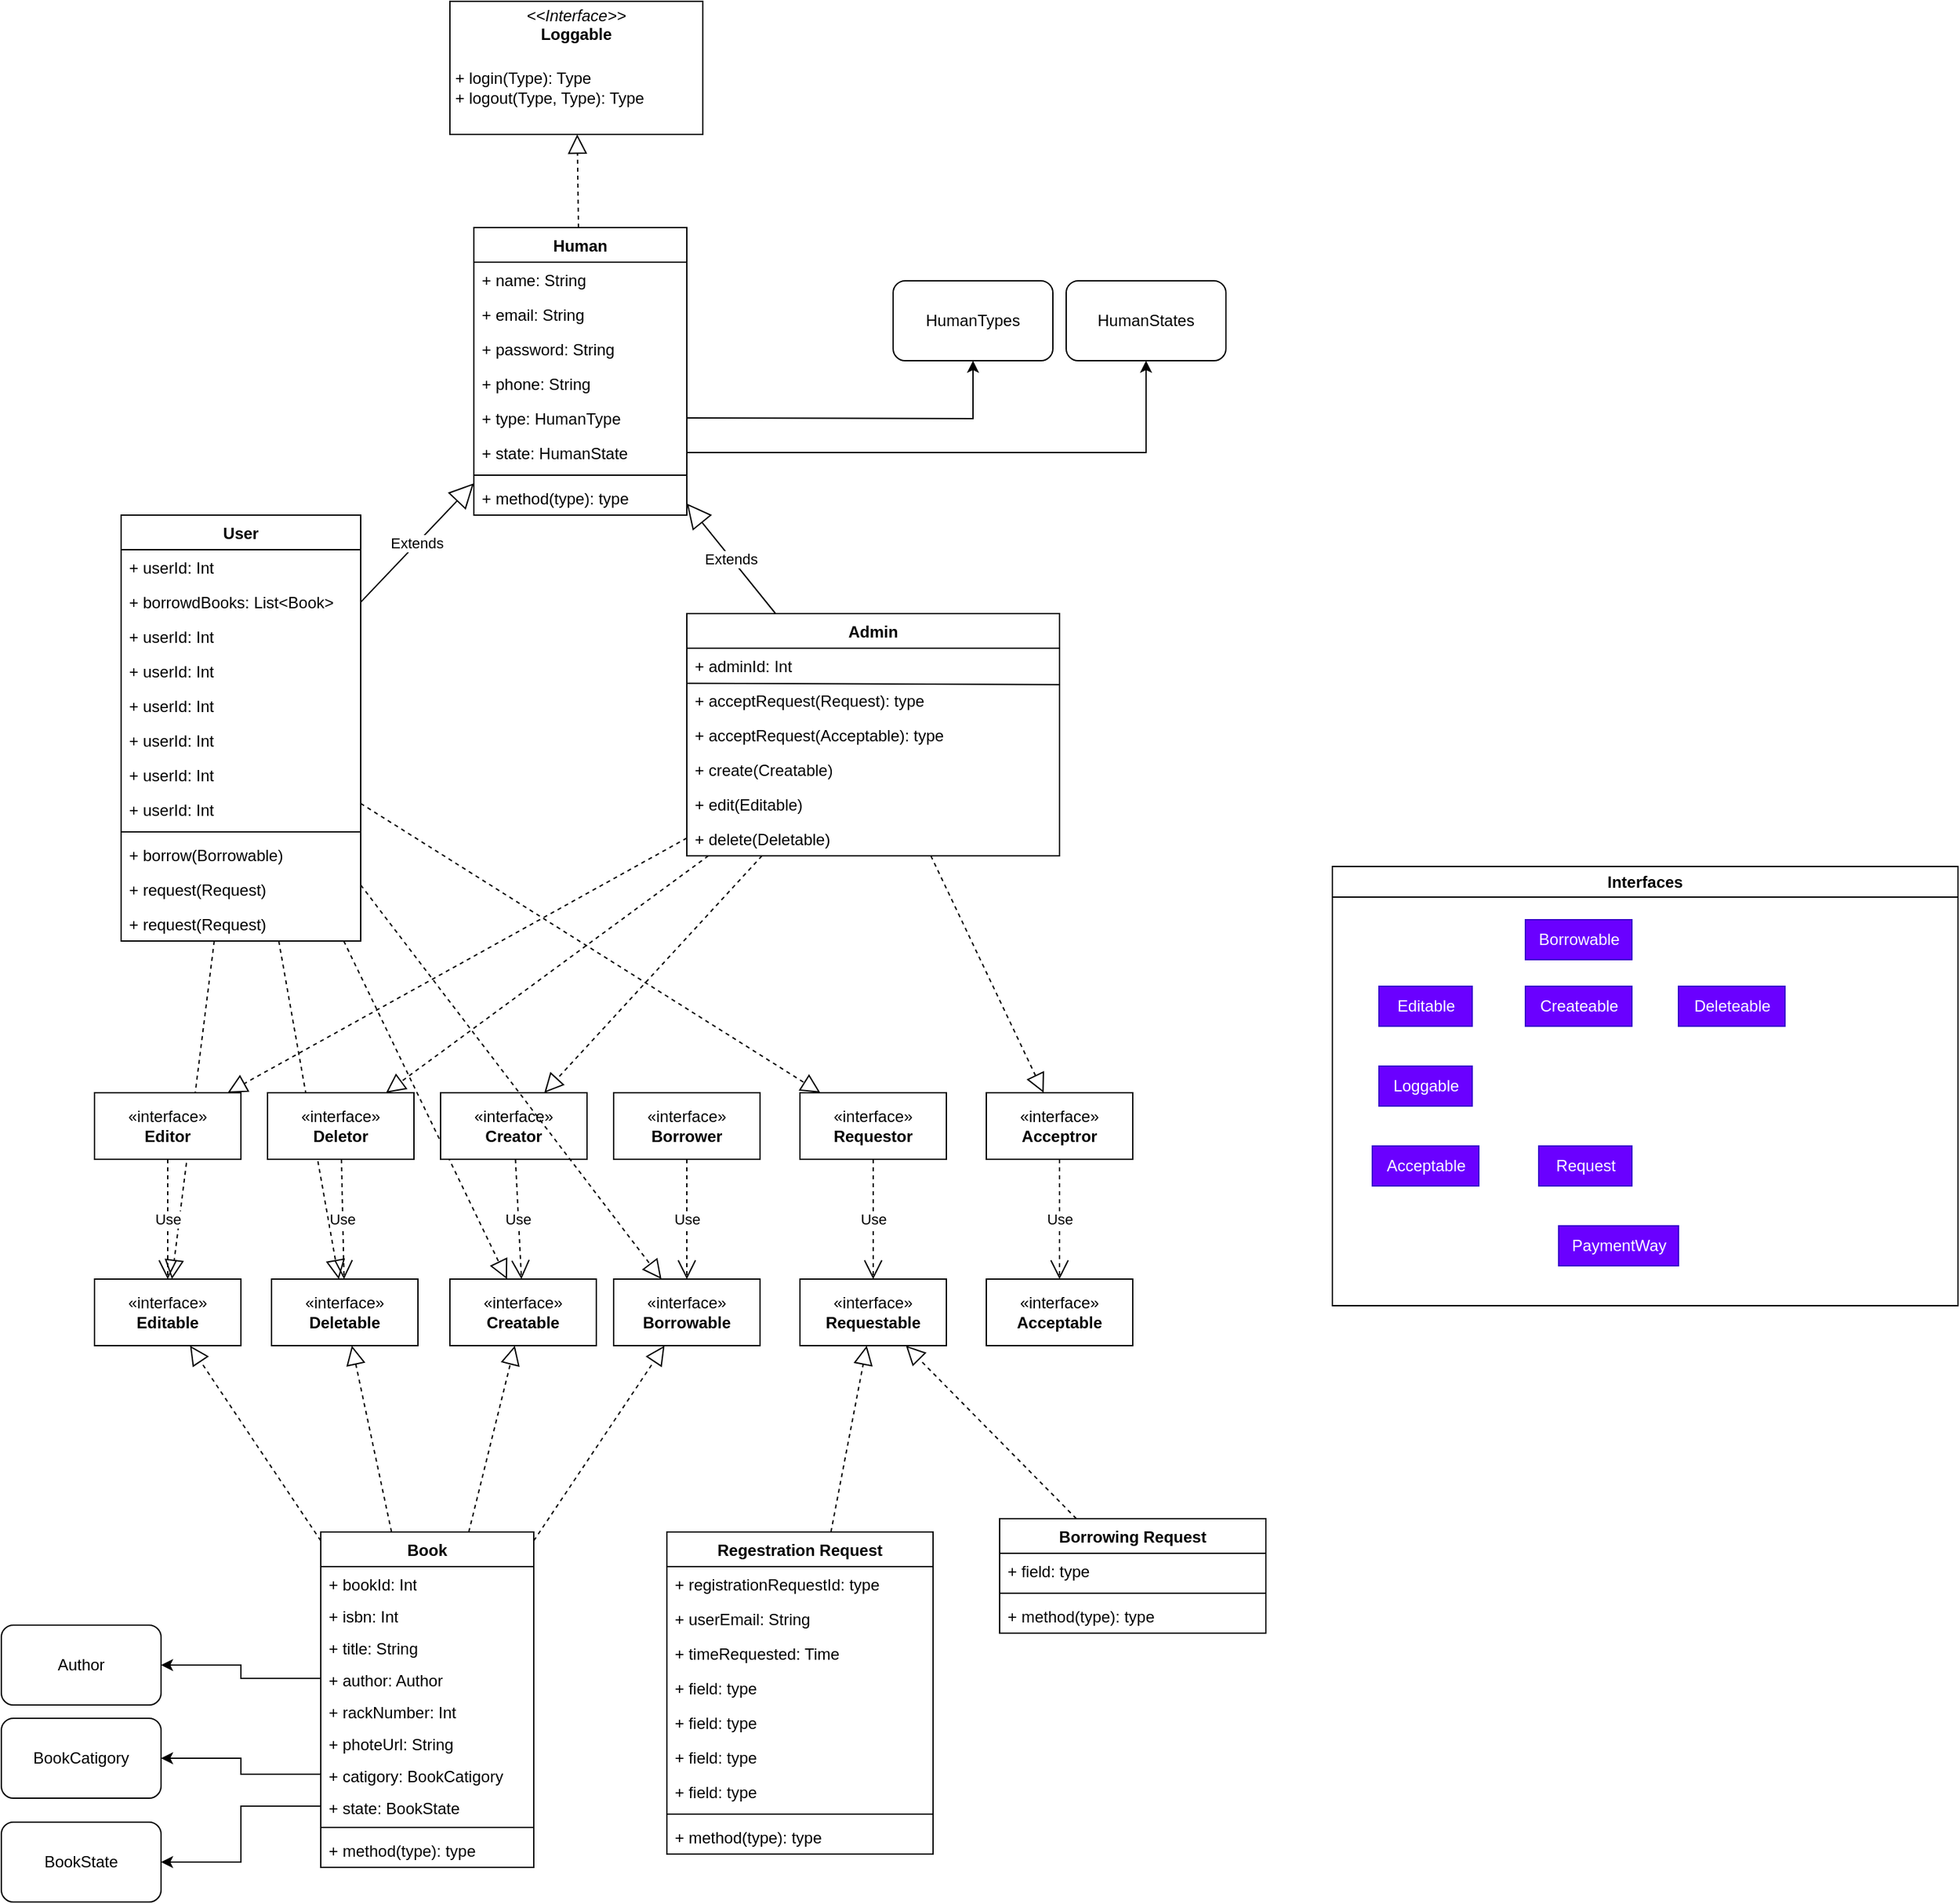 <mxfile version="21.1.2" type="device">
  <diagram name="Page-1" id="-BICjRlj_CF2rf6ecwjt">
    <mxGraphModel dx="2734" dy="1116" grid="1" gridSize="10" guides="1" tooltips="1" connect="1" arrows="1" fold="1" page="1" pageScale="1" pageWidth="850" pageHeight="1100" math="0" shadow="0">
      <root>
        <mxCell id="0" />
        <mxCell id="1" parent="0" />
        <mxCell id="bsRdrqoQIyki98Pr8Une-4" value="User" style="swimlane;fontStyle=1;align=center;verticalAlign=top;childLayout=stackLayout;horizontal=1;startSize=26;horizontalStack=0;resizeParent=1;resizeParentMax=0;resizeLast=0;collapsible=1;marginBottom=0;whiteSpace=wrap;html=1;" parent="1" vertex="1">
          <mxGeometry x="-370" y="956" width="180" height="320" as="geometry" />
        </mxCell>
        <mxCell id="bsRdrqoQIyki98Pr8Une-5" value="+ userId: Int" style="text;strokeColor=none;fillColor=none;align=left;verticalAlign=top;spacingLeft=4;spacingRight=4;overflow=hidden;rotatable=0;points=[[0,0.5],[1,0.5]];portConstraint=eastwest;whiteSpace=wrap;html=1;" parent="bsRdrqoQIyki98Pr8Une-4" vertex="1">
          <mxGeometry y="26" width="180" height="26" as="geometry" />
        </mxCell>
        <mxCell id="huLvErs1DPyE6HO1u9oY-28" value="+ borrowdBooks: List&amp;lt;Book&amp;gt;" style="text;strokeColor=none;fillColor=none;align=left;verticalAlign=top;spacingLeft=4;spacingRight=4;overflow=hidden;rotatable=0;points=[[0,0.5],[1,0.5]];portConstraint=eastwest;whiteSpace=wrap;html=1;" vertex="1" parent="bsRdrqoQIyki98Pr8Une-4">
          <mxGeometry y="52" width="180" height="26" as="geometry" />
        </mxCell>
        <mxCell id="huLvErs1DPyE6HO1u9oY-34" value="+ userId: Int" style="text;strokeColor=none;fillColor=none;align=left;verticalAlign=top;spacingLeft=4;spacingRight=4;overflow=hidden;rotatable=0;points=[[0,0.5],[1,0.5]];portConstraint=eastwest;whiteSpace=wrap;html=1;" vertex="1" parent="bsRdrqoQIyki98Pr8Une-4">
          <mxGeometry y="78" width="180" height="26" as="geometry" />
        </mxCell>
        <mxCell id="huLvErs1DPyE6HO1u9oY-29" value="+ userId: Int" style="text;strokeColor=none;fillColor=none;align=left;verticalAlign=top;spacingLeft=4;spacingRight=4;overflow=hidden;rotatable=0;points=[[0,0.5],[1,0.5]];portConstraint=eastwest;whiteSpace=wrap;html=1;" vertex="1" parent="bsRdrqoQIyki98Pr8Une-4">
          <mxGeometry y="104" width="180" height="26" as="geometry" />
        </mxCell>
        <mxCell id="huLvErs1DPyE6HO1u9oY-31" value="+ userId: Int" style="text;strokeColor=none;fillColor=none;align=left;verticalAlign=top;spacingLeft=4;spacingRight=4;overflow=hidden;rotatable=0;points=[[0,0.5],[1,0.5]];portConstraint=eastwest;whiteSpace=wrap;html=1;" vertex="1" parent="bsRdrqoQIyki98Pr8Une-4">
          <mxGeometry y="130" width="180" height="26" as="geometry" />
        </mxCell>
        <mxCell id="huLvErs1DPyE6HO1u9oY-30" value="+ userId: Int" style="text;strokeColor=none;fillColor=none;align=left;verticalAlign=top;spacingLeft=4;spacingRight=4;overflow=hidden;rotatable=0;points=[[0,0.5],[1,0.5]];portConstraint=eastwest;whiteSpace=wrap;html=1;" vertex="1" parent="bsRdrqoQIyki98Pr8Une-4">
          <mxGeometry y="156" width="180" height="26" as="geometry" />
        </mxCell>
        <mxCell id="huLvErs1DPyE6HO1u9oY-35" value="+ userId: Int" style="text;strokeColor=none;fillColor=none;align=left;verticalAlign=top;spacingLeft=4;spacingRight=4;overflow=hidden;rotatable=0;points=[[0,0.5],[1,0.5]];portConstraint=eastwest;whiteSpace=wrap;html=1;" vertex="1" parent="bsRdrqoQIyki98Pr8Une-4">
          <mxGeometry y="182" width="180" height="26" as="geometry" />
        </mxCell>
        <mxCell id="huLvErs1DPyE6HO1u9oY-36" value="+ userId: Int" style="text;strokeColor=none;fillColor=none;align=left;verticalAlign=top;spacingLeft=4;spacingRight=4;overflow=hidden;rotatable=0;points=[[0,0.5],[1,0.5]];portConstraint=eastwest;whiteSpace=wrap;html=1;" vertex="1" parent="bsRdrqoQIyki98Pr8Une-4">
          <mxGeometry y="208" width="180" height="26" as="geometry" />
        </mxCell>
        <mxCell id="bsRdrqoQIyki98Pr8Une-6" value="" style="line;strokeWidth=1;fillColor=none;align=left;verticalAlign=middle;spacingTop=-1;spacingLeft=3;spacingRight=3;rotatable=0;labelPosition=right;points=[];portConstraint=eastwest;strokeColor=inherit;" parent="bsRdrqoQIyki98Pr8Une-4" vertex="1">
          <mxGeometry y="234" width="180" height="8" as="geometry" />
        </mxCell>
        <mxCell id="bsRdrqoQIyki98Pr8Une-7" value="+ borrow(Borrowable)" style="text;strokeColor=none;fillColor=none;align=left;verticalAlign=top;spacingLeft=4;spacingRight=4;overflow=hidden;rotatable=0;points=[[0,0.5],[1,0.5]];portConstraint=eastwest;whiteSpace=wrap;html=1;" parent="bsRdrqoQIyki98Pr8Une-4" vertex="1">
          <mxGeometry y="242" width="180" height="26" as="geometry" />
        </mxCell>
        <mxCell id="bsRdrqoQIyki98Pr8Une-46" value="+ request(Request)" style="text;strokeColor=none;fillColor=none;align=left;verticalAlign=top;spacingLeft=4;spacingRight=4;overflow=hidden;rotatable=0;points=[[0,0.5],[1,0.5]];portConstraint=eastwest;whiteSpace=wrap;html=1;" parent="bsRdrqoQIyki98Pr8Une-4" vertex="1">
          <mxGeometry y="268" width="180" height="26" as="geometry" />
        </mxCell>
        <mxCell id="G7ZctmOGvD5jez6X7ehJ-20" value="+ request(Request)" style="text;strokeColor=none;fillColor=none;align=left;verticalAlign=top;spacingLeft=4;spacingRight=4;overflow=hidden;rotatable=0;points=[[0,0.5],[1,0.5]];portConstraint=eastwest;whiteSpace=wrap;html=1;" parent="bsRdrqoQIyki98Pr8Une-4" vertex="1">
          <mxGeometry y="294" width="180" height="26" as="geometry" />
        </mxCell>
        <mxCell id="bsRdrqoQIyki98Pr8Une-8" value="Admin" style="swimlane;fontStyle=1;align=center;verticalAlign=top;childLayout=stackLayout;horizontal=1;startSize=26;horizontalStack=0;resizeParent=1;resizeParentMax=0;resizeLast=0;collapsible=1;marginBottom=0;whiteSpace=wrap;html=1;" parent="1" vertex="1">
          <mxGeometry x="55" y="1030" width="280" height="182" as="geometry" />
        </mxCell>
        <mxCell id="bsRdrqoQIyki98Pr8Une-9" value="+ adminId: Int" style="text;strokeColor=none;fillColor=none;align=left;verticalAlign=top;spacingLeft=4;spacingRight=4;overflow=hidden;rotatable=0;points=[[0,0.5],[1,0.5]];portConstraint=eastwest;whiteSpace=wrap;html=1;" parent="bsRdrqoQIyki98Pr8Une-8" vertex="1">
          <mxGeometry y="26" width="280" height="26" as="geometry" />
        </mxCell>
        <mxCell id="bsRdrqoQIyki98Pr8Une-11" value="+ acceptRequest(Request): type" style="text;strokeColor=none;fillColor=none;align=left;verticalAlign=top;spacingLeft=4;spacingRight=4;overflow=hidden;rotatable=0;points=[[0,0.5],[1,0.5]];portConstraint=eastwest;whiteSpace=wrap;html=1;" parent="bsRdrqoQIyki98Pr8Une-8" vertex="1">
          <mxGeometry y="52" width="280" height="26" as="geometry" />
        </mxCell>
        <mxCell id="G7ZctmOGvD5jez6X7ehJ-37" value="+ acceptRequest(Acceptable): type" style="text;strokeColor=none;fillColor=none;align=left;verticalAlign=top;spacingLeft=4;spacingRight=4;overflow=hidden;rotatable=0;points=[[0,0.5],[1,0.5]];portConstraint=eastwest;whiteSpace=wrap;html=1;" parent="bsRdrqoQIyki98Pr8Une-8" vertex="1">
          <mxGeometry y="78" width="280" height="26" as="geometry" />
        </mxCell>
        <mxCell id="G7ZctmOGvD5jez6X7ehJ-1" value="+ create(Creatable)" style="text;strokeColor=none;fillColor=none;align=left;verticalAlign=top;spacingLeft=4;spacingRight=4;overflow=hidden;rotatable=0;points=[[0,0.5],[1,0.5]];portConstraint=eastwest;whiteSpace=wrap;html=1;" parent="bsRdrqoQIyki98Pr8Une-8" vertex="1">
          <mxGeometry y="104" width="280" height="26" as="geometry" />
        </mxCell>
        <mxCell id="G7ZctmOGvD5jez6X7ehJ-2" value="+ edit(Editable)" style="text;strokeColor=none;fillColor=none;align=left;verticalAlign=top;spacingLeft=4;spacingRight=4;overflow=hidden;rotatable=0;points=[[0,0.5],[1,0.5]];portConstraint=eastwest;whiteSpace=wrap;html=1;" parent="bsRdrqoQIyki98Pr8Une-8" vertex="1">
          <mxGeometry y="130" width="280" height="26" as="geometry" />
        </mxCell>
        <mxCell id="G7ZctmOGvD5jez6X7ehJ-3" value="+ delete(Deletable)" style="text;strokeColor=none;fillColor=none;align=left;verticalAlign=top;spacingLeft=4;spacingRight=4;overflow=hidden;rotatable=0;points=[[0,0.5],[1,0.5]];portConstraint=eastwest;whiteSpace=wrap;html=1;" parent="bsRdrqoQIyki98Pr8Une-8" vertex="1">
          <mxGeometry y="156" width="280" height="26" as="geometry" />
        </mxCell>
        <mxCell id="huLvErs1DPyE6HO1u9oY-8" value="" style="endArrow=none;html=1;rounded=0;exitX=0.002;exitY=1.015;exitDx=0;exitDy=0;exitPerimeter=0;entryX=0.999;entryY=1.052;entryDx=0;entryDy=0;entryPerimeter=0;" edge="1" parent="bsRdrqoQIyki98Pr8Une-8" source="bsRdrqoQIyki98Pr8Une-9" target="bsRdrqoQIyki98Pr8Une-9">
          <mxGeometry width="50" height="50" relative="1" as="geometry">
            <mxPoint x="175" y="170" as="sourcePoint" />
            <mxPoint x="225" y="120" as="targetPoint" />
          </mxGeometry>
        </mxCell>
        <mxCell id="bsRdrqoQIyki98Pr8Une-12" value="Human" style="swimlane;fontStyle=1;align=center;verticalAlign=top;childLayout=stackLayout;horizontal=1;startSize=26;horizontalStack=0;resizeParent=1;resizeParentMax=0;resizeLast=0;collapsible=1;marginBottom=0;whiteSpace=wrap;html=1;" parent="1" vertex="1">
          <mxGeometry x="-105" y="740" width="160" height="216" as="geometry" />
        </mxCell>
        <mxCell id="bsRdrqoQIyki98Pr8Une-13" value="+ name: String" style="text;strokeColor=none;fillColor=none;align=left;verticalAlign=top;spacingLeft=4;spacingRight=4;overflow=hidden;rotatable=0;points=[[0,0.5],[1,0.5]];portConstraint=eastwest;whiteSpace=wrap;html=1;" parent="bsRdrqoQIyki98Pr8Une-12" vertex="1">
          <mxGeometry y="26" width="160" height="26" as="geometry" />
        </mxCell>
        <mxCell id="huLvErs1DPyE6HO1u9oY-1" value="+ email: String" style="text;strokeColor=none;fillColor=none;align=left;verticalAlign=top;spacingLeft=4;spacingRight=4;overflow=hidden;rotatable=0;points=[[0,0.5],[1,0.5]];portConstraint=eastwest;whiteSpace=wrap;html=1;" vertex="1" parent="bsRdrqoQIyki98Pr8Une-12">
          <mxGeometry y="52" width="160" height="26" as="geometry" />
        </mxCell>
        <mxCell id="huLvErs1DPyE6HO1u9oY-4" value="+ password: String" style="text;strokeColor=none;fillColor=none;align=left;verticalAlign=top;spacingLeft=4;spacingRight=4;overflow=hidden;rotatable=0;points=[[0,0.5],[1,0.5]];portConstraint=eastwest;whiteSpace=wrap;html=1;" vertex="1" parent="bsRdrqoQIyki98Pr8Une-12">
          <mxGeometry y="78" width="160" height="26" as="geometry" />
        </mxCell>
        <mxCell id="huLvErs1DPyE6HO1u9oY-2" value="+ phone: String" style="text;strokeColor=none;fillColor=none;align=left;verticalAlign=top;spacingLeft=4;spacingRight=4;overflow=hidden;rotatable=0;points=[[0,0.5],[1,0.5]];portConstraint=eastwest;whiteSpace=wrap;html=1;" vertex="1" parent="bsRdrqoQIyki98Pr8Une-12">
          <mxGeometry y="104" width="160" height="26" as="geometry" />
        </mxCell>
        <mxCell id="huLvErs1DPyE6HO1u9oY-3" value="+ type: HumanType" style="text;strokeColor=none;fillColor=none;align=left;verticalAlign=top;spacingLeft=4;spacingRight=4;overflow=hidden;rotatable=0;points=[[0,0.5],[1,0.5]];portConstraint=eastwest;whiteSpace=wrap;html=1;" vertex="1" parent="bsRdrqoQIyki98Pr8Une-12">
          <mxGeometry y="130" width="160" height="26" as="geometry" />
        </mxCell>
        <mxCell id="huLvErs1DPyE6HO1u9oY-5" value="+ state: HumanState" style="text;strokeColor=none;fillColor=none;align=left;verticalAlign=top;spacingLeft=4;spacingRight=4;overflow=hidden;rotatable=0;points=[[0,0.5],[1,0.5]];portConstraint=eastwest;whiteSpace=wrap;html=1;" vertex="1" parent="bsRdrqoQIyki98Pr8Une-12">
          <mxGeometry y="156" width="160" height="26" as="geometry" />
        </mxCell>
        <mxCell id="bsRdrqoQIyki98Pr8Une-14" value="" style="line;strokeWidth=1;fillColor=none;align=left;verticalAlign=middle;spacingTop=-1;spacingLeft=3;spacingRight=3;rotatable=0;labelPosition=right;points=[];portConstraint=eastwest;strokeColor=inherit;" parent="bsRdrqoQIyki98Pr8Une-12" vertex="1">
          <mxGeometry y="182" width="160" height="8" as="geometry" />
        </mxCell>
        <mxCell id="bsRdrqoQIyki98Pr8Une-15" value="+ method(type): type" style="text;strokeColor=none;fillColor=none;align=left;verticalAlign=top;spacingLeft=4;spacingRight=4;overflow=hidden;rotatable=0;points=[[0,0.5],[1,0.5]];portConstraint=eastwest;whiteSpace=wrap;html=1;" parent="bsRdrqoQIyki98Pr8Une-12" vertex="1">
          <mxGeometry y="190" width="160" height="26" as="geometry" />
        </mxCell>
        <mxCell id="bsRdrqoQIyki98Pr8Une-18" value="Book" style="swimlane;fontStyle=1;align=center;verticalAlign=top;childLayout=stackLayout;horizontal=1;startSize=26;horizontalStack=0;resizeParent=1;resizeParentMax=0;resizeLast=0;collapsible=1;marginBottom=0;whiteSpace=wrap;html=1;" parent="1" vertex="1">
          <mxGeometry x="-220" y="1720" width="160" height="252" as="geometry" />
        </mxCell>
        <mxCell id="bsRdrqoQIyki98Pr8Une-19" value="+ bookId: Int" style="text;strokeColor=none;fillColor=none;align=left;verticalAlign=top;spacingLeft=4;spacingRight=4;overflow=hidden;rotatable=0;points=[[0,0.5],[1,0.5]];portConstraint=eastwest;whiteSpace=wrap;html=1;" parent="bsRdrqoQIyki98Pr8Une-18" vertex="1">
          <mxGeometry y="26" width="160" height="24" as="geometry" />
        </mxCell>
        <mxCell id="huLvErs1DPyE6HO1u9oY-12" value="+ isbn: Int" style="text;strokeColor=none;fillColor=none;align=left;verticalAlign=top;spacingLeft=4;spacingRight=4;overflow=hidden;rotatable=0;points=[[0,0.5],[1,0.5]];portConstraint=eastwest;whiteSpace=wrap;html=1;" vertex="1" parent="bsRdrqoQIyki98Pr8Une-18">
          <mxGeometry y="50" width="160" height="24" as="geometry" />
        </mxCell>
        <mxCell id="huLvErs1DPyE6HO1u9oY-11" value="+ title: String" style="text;strokeColor=none;fillColor=none;align=left;verticalAlign=top;spacingLeft=4;spacingRight=4;overflow=hidden;rotatable=0;points=[[0,0.5],[1,0.5]];portConstraint=eastwest;whiteSpace=wrap;html=1;" vertex="1" parent="bsRdrqoQIyki98Pr8Une-18">
          <mxGeometry y="74" width="160" height="24" as="geometry" />
        </mxCell>
        <mxCell id="huLvErs1DPyE6HO1u9oY-13" value="+ author: Author" style="text;strokeColor=none;fillColor=none;align=left;verticalAlign=top;spacingLeft=4;spacingRight=4;overflow=hidden;rotatable=0;points=[[0,0.5],[1,0.5]];portConstraint=eastwest;whiteSpace=wrap;html=1;" vertex="1" parent="bsRdrqoQIyki98Pr8Une-18">
          <mxGeometry y="98" width="160" height="24" as="geometry" />
        </mxCell>
        <mxCell id="huLvErs1DPyE6HO1u9oY-14" value="+ rackNumber: Int" style="text;strokeColor=none;fillColor=none;align=left;verticalAlign=top;spacingLeft=4;spacingRight=4;overflow=hidden;rotatable=0;points=[[0,0.5],[1,0.5]];portConstraint=eastwest;whiteSpace=wrap;html=1;" vertex="1" parent="bsRdrqoQIyki98Pr8Une-18">
          <mxGeometry y="122" width="160" height="24" as="geometry" />
        </mxCell>
        <mxCell id="huLvErs1DPyE6HO1u9oY-15" value="+ photeUrl: String" style="text;strokeColor=none;fillColor=none;align=left;verticalAlign=top;spacingLeft=4;spacingRight=4;overflow=hidden;rotatable=0;points=[[0,0.5],[1,0.5]];portConstraint=eastwest;whiteSpace=wrap;html=1;" vertex="1" parent="bsRdrqoQIyki98Pr8Une-18">
          <mxGeometry y="146" width="160" height="24" as="geometry" />
        </mxCell>
        <mxCell id="huLvErs1DPyE6HO1u9oY-16" value="+ catigory: BookCatigory" style="text;strokeColor=none;fillColor=none;align=left;verticalAlign=top;spacingLeft=4;spacingRight=4;overflow=hidden;rotatable=0;points=[[0,0.5],[1,0.5]];portConstraint=eastwest;whiteSpace=wrap;html=1;" vertex="1" parent="bsRdrqoQIyki98Pr8Une-18">
          <mxGeometry y="170" width="160" height="24" as="geometry" />
        </mxCell>
        <mxCell id="huLvErs1DPyE6HO1u9oY-21" value="+ state: BookState" style="text;strokeColor=none;fillColor=none;align=left;verticalAlign=top;spacingLeft=4;spacingRight=4;overflow=hidden;rotatable=0;points=[[0,0.5],[1,0.5]];portConstraint=eastwest;whiteSpace=wrap;html=1;" vertex="1" parent="bsRdrqoQIyki98Pr8Une-18">
          <mxGeometry y="194" width="160" height="24" as="geometry" />
        </mxCell>
        <mxCell id="bsRdrqoQIyki98Pr8Une-20" value="" style="line;strokeWidth=1;fillColor=none;align=left;verticalAlign=middle;spacingTop=-1;spacingLeft=3;spacingRight=3;rotatable=0;labelPosition=right;points=[];portConstraint=eastwest;strokeColor=inherit;" parent="bsRdrqoQIyki98Pr8Une-18" vertex="1">
          <mxGeometry y="218" width="160" height="8" as="geometry" />
        </mxCell>
        <mxCell id="bsRdrqoQIyki98Pr8Une-21" value="+ method(type): type" style="text;strokeColor=none;fillColor=none;align=left;verticalAlign=top;spacingLeft=4;spacingRight=4;overflow=hidden;rotatable=0;points=[[0,0.5],[1,0.5]];portConstraint=eastwest;whiteSpace=wrap;html=1;" parent="bsRdrqoQIyki98Pr8Une-18" vertex="1">
          <mxGeometry y="226" width="160" height="26" as="geometry" />
        </mxCell>
        <mxCell id="bsRdrqoQIyki98Pr8Une-25" value="«interface»&lt;br&gt;&lt;b&gt;Borrowable&lt;/b&gt;" style="html=1;whiteSpace=wrap;" parent="1" vertex="1">
          <mxGeometry y="1530" width="110" height="50" as="geometry" />
        </mxCell>
        <mxCell id="bsRdrqoQIyki98Pr8Une-39" value="&lt;p style=&quot;margin:0px;margin-top:4px;text-align:center;&quot;&gt;&lt;i&gt;&amp;lt;&amp;lt;Interface&amp;gt;&amp;gt;&lt;/i&gt;&lt;br&gt;&lt;b&gt;Loggable&lt;/b&gt;&lt;/p&gt;&lt;p style=&quot;margin:0px;margin-top:4px;text-align:center;&quot;&gt;&lt;b&gt;&lt;br&gt;&lt;/b&gt;&lt;/p&gt;&lt;p style=&quot;margin:0px;margin-left:4px;&quot;&gt;&lt;span style=&quot;background-color: initial;&quot;&gt;+ login(Type): Type&lt;/span&gt;&lt;br&gt;&lt;/p&gt;&lt;p style=&quot;margin:0px;margin-left:4px;&quot;&gt;+ logout(Type, Type): Type&lt;/p&gt;" style="verticalAlign=top;align=left;overflow=fill;fontSize=12;fontFamily=Helvetica;html=1;whiteSpace=wrap;" parent="1" vertex="1">
          <mxGeometry x="-123" y="570" width="190" height="100" as="geometry" />
        </mxCell>
        <mxCell id="bsRdrqoQIyki98Pr8Une-49" value="Regestration Request" style="swimlane;fontStyle=1;align=center;verticalAlign=top;childLayout=stackLayout;horizontal=1;startSize=26;horizontalStack=0;resizeParent=1;resizeParentMax=0;resizeLast=0;collapsible=1;marginBottom=0;whiteSpace=wrap;html=1;" parent="1" vertex="1">
          <mxGeometry x="40" y="1720" width="200" height="242" as="geometry" />
        </mxCell>
        <mxCell id="bsRdrqoQIyki98Pr8Une-50" value="+ registrationRequestId: type" style="text;strokeColor=none;fillColor=none;align=left;verticalAlign=top;spacingLeft=4;spacingRight=4;overflow=hidden;rotatable=0;points=[[0,0.5],[1,0.5]];portConstraint=eastwest;whiteSpace=wrap;html=1;" parent="bsRdrqoQIyki98Pr8Une-49" vertex="1">
          <mxGeometry y="26" width="200" height="26" as="geometry" />
        </mxCell>
        <mxCell id="huLvErs1DPyE6HO1u9oY-37" value="+ userEmail: String" style="text;strokeColor=none;fillColor=none;align=left;verticalAlign=top;spacingLeft=4;spacingRight=4;overflow=hidden;rotatable=0;points=[[0,0.5],[1,0.5]];portConstraint=eastwest;whiteSpace=wrap;html=1;" vertex="1" parent="bsRdrqoQIyki98Pr8Une-49">
          <mxGeometry y="52" width="200" height="26" as="geometry" />
        </mxCell>
        <mxCell id="huLvErs1DPyE6HO1u9oY-38" value="+ timeRequested: Time" style="text;strokeColor=none;fillColor=none;align=left;verticalAlign=top;spacingLeft=4;spacingRight=4;overflow=hidden;rotatable=0;points=[[0,0.5],[1,0.5]];portConstraint=eastwest;whiteSpace=wrap;html=1;" vertex="1" parent="bsRdrqoQIyki98Pr8Une-49">
          <mxGeometry y="78" width="200" height="26" as="geometry" />
        </mxCell>
        <mxCell id="huLvErs1DPyE6HO1u9oY-39" value="+ field: type" style="text;strokeColor=none;fillColor=none;align=left;verticalAlign=top;spacingLeft=4;spacingRight=4;overflow=hidden;rotatable=0;points=[[0,0.5],[1,0.5]];portConstraint=eastwest;whiteSpace=wrap;html=1;" vertex="1" parent="bsRdrqoQIyki98Pr8Une-49">
          <mxGeometry y="104" width="200" height="26" as="geometry" />
        </mxCell>
        <mxCell id="huLvErs1DPyE6HO1u9oY-40" value="+ field: type" style="text;strokeColor=none;fillColor=none;align=left;verticalAlign=top;spacingLeft=4;spacingRight=4;overflow=hidden;rotatable=0;points=[[0,0.5],[1,0.5]];portConstraint=eastwest;whiteSpace=wrap;html=1;" vertex="1" parent="bsRdrqoQIyki98Pr8Une-49">
          <mxGeometry y="130" width="200" height="26" as="geometry" />
        </mxCell>
        <mxCell id="huLvErs1DPyE6HO1u9oY-41" value="+ field: type" style="text;strokeColor=none;fillColor=none;align=left;verticalAlign=top;spacingLeft=4;spacingRight=4;overflow=hidden;rotatable=0;points=[[0,0.5],[1,0.5]];portConstraint=eastwest;whiteSpace=wrap;html=1;" vertex="1" parent="bsRdrqoQIyki98Pr8Une-49">
          <mxGeometry y="156" width="200" height="26" as="geometry" />
        </mxCell>
        <mxCell id="huLvErs1DPyE6HO1u9oY-42" value="+ field: type" style="text;strokeColor=none;fillColor=none;align=left;verticalAlign=top;spacingLeft=4;spacingRight=4;overflow=hidden;rotatable=0;points=[[0,0.5],[1,0.5]];portConstraint=eastwest;whiteSpace=wrap;html=1;" vertex="1" parent="bsRdrqoQIyki98Pr8Une-49">
          <mxGeometry y="182" width="200" height="26" as="geometry" />
        </mxCell>
        <mxCell id="bsRdrqoQIyki98Pr8Une-51" value="" style="line;strokeWidth=1;fillColor=none;align=left;verticalAlign=middle;spacingTop=-1;spacingLeft=3;spacingRight=3;rotatable=0;labelPosition=right;points=[];portConstraint=eastwest;strokeColor=inherit;" parent="bsRdrqoQIyki98Pr8Une-49" vertex="1">
          <mxGeometry y="208" width="200" height="8" as="geometry" />
        </mxCell>
        <mxCell id="bsRdrqoQIyki98Pr8Une-52" value="+ method(type): type" style="text;strokeColor=none;fillColor=none;align=left;verticalAlign=top;spacingLeft=4;spacingRight=4;overflow=hidden;rotatable=0;points=[[0,0.5],[1,0.5]];portConstraint=eastwest;whiteSpace=wrap;html=1;" parent="bsRdrqoQIyki98Pr8Une-49" vertex="1">
          <mxGeometry y="216" width="200" height="26" as="geometry" />
        </mxCell>
        <mxCell id="bsRdrqoQIyki98Pr8Une-53" value="Borrowing Request" style="swimlane;fontStyle=1;align=center;verticalAlign=top;childLayout=stackLayout;horizontal=1;startSize=26;horizontalStack=0;resizeParent=1;resizeParentMax=0;resizeLast=0;collapsible=1;marginBottom=0;whiteSpace=wrap;html=1;" parent="1" vertex="1">
          <mxGeometry x="290" y="1710" width="200" height="86" as="geometry" />
        </mxCell>
        <mxCell id="bsRdrqoQIyki98Pr8Une-54" value="+ field: type" style="text;strokeColor=none;fillColor=none;align=left;verticalAlign=top;spacingLeft=4;spacingRight=4;overflow=hidden;rotatable=0;points=[[0,0.5],[1,0.5]];portConstraint=eastwest;whiteSpace=wrap;html=1;" parent="bsRdrqoQIyki98Pr8Une-53" vertex="1">
          <mxGeometry y="26" width="200" height="26" as="geometry" />
        </mxCell>
        <mxCell id="bsRdrqoQIyki98Pr8Une-55" value="" style="line;strokeWidth=1;fillColor=none;align=left;verticalAlign=middle;spacingTop=-1;spacingLeft=3;spacingRight=3;rotatable=0;labelPosition=right;points=[];portConstraint=eastwest;strokeColor=inherit;" parent="bsRdrqoQIyki98Pr8Une-53" vertex="1">
          <mxGeometry y="52" width="200" height="8" as="geometry" />
        </mxCell>
        <mxCell id="bsRdrqoQIyki98Pr8Une-56" value="+ method(type): type" style="text;strokeColor=none;fillColor=none;align=left;verticalAlign=top;spacingLeft=4;spacingRight=4;overflow=hidden;rotatable=0;points=[[0,0.5],[1,0.5]];portConstraint=eastwest;whiteSpace=wrap;html=1;" parent="bsRdrqoQIyki98Pr8Une-53" vertex="1">
          <mxGeometry y="60" width="200" height="26" as="geometry" />
        </mxCell>
        <mxCell id="bsRdrqoQIyki98Pr8Une-61" value="" style="endArrow=block;dashed=1;endFill=0;endSize=12;html=1;rounded=0;" parent="1" source="bsRdrqoQIyki98Pr8Une-18" target="bsRdrqoQIyki98Pr8Une-25" edge="1">
          <mxGeometry width="160" relative="1" as="geometry">
            <mxPoint x="-185" y="1310" as="sourcePoint" />
            <mxPoint x="-185" y="1202" as="targetPoint" />
          </mxGeometry>
        </mxCell>
        <mxCell id="bsRdrqoQIyki98Pr8Une-62" value="" style="endArrow=block;dashed=1;endFill=0;endSize=12;html=1;rounded=0;" parent="1" source="bsRdrqoQIyki98Pr8Une-53" target="UxZZDdhxiffH_w0Zif0F-15" edge="1">
          <mxGeometry width="160" relative="1" as="geometry">
            <mxPoint x="138" y="1320" as="sourcePoint" />
            <mxPoint x="136" y="1270" as="targetPoint" />
          </mxGeometry>
        </mxCell>
        <mxCell id="bsRdrqoQIyki98Pr8Une-63" value="" style="endArrow=block;dashed=1;endFill=0;endSize=12;html=1;rounded=0;" parent="1" source="bsRdrqoQIyki98Pr8Une-49" target="UxZZDdhxiffH_w0Zif0F-15" edge="1">
          <mxGeometry width="160" relative="1" as="geometry">
            <mxPoint x="745" y="1304" as="sourcePoint" />
            <mxPoint x="637" y="1220" as="targetPoint" />
          </mxGeometry>
        </mxCell>
        <mxCell id="bsRdrqoQIyki98Pr8Une-65" value="" style="endArrow=block;dashed=1;endFill=0;endSize=12;html=1;rounded=0;" parent="1" source="bsRdrqoQIyki98Pr8Une-12" target="bsRdrqoQIyki98Pr8Une-39" edge="1">
          <mxGeometry width="160" relative="1" as="geometry">
            <mxPoint x="-24" y="1040" as="sourcePoint" />
            <mxPoint x="-99" y="960" as="targetPoint" />
          </mxGeometry>
        </mxCell>
        <mxCell id="G7ZctmOGvD5jez6X7ehJ-8" value="Interfaces" style="swimlane;whiteSpace=wrap;html=1;" parent="1" vertex="1">
          <mxGeometry x="540" y="1220" width="470" height="330" as="geometry" />
        </mxCell>
        <mxCell id="G7ZctmOGvD5jez6X7ehJ-12" value="Editable" style="text;html=1;align=center;verticalAlign=middle;resizable=0;points=[];autosize=1;strokeColor=#3700CC;fillColor=#6a00ff;fontColor=#ffffff;" parent="G7ZctmOGvD5jez6X7ehJ-8" vertex="1">
          <mxGeometry x="35" y="90" width="70" height="30" as="geometry" />
        </mxCell>
        <mxCell id="G7ZctmOGvD5jez6X7ehJ-11" value="Createable" style="text;html=1;align=center;verticalAlign=middle;resizable=0;points=[];autosize=1;strokeColor=#3700CC;fillColor=#6a00ff;fontColor=#ffffff;" parent="G7ZctmOGvD5jez6X7ehJ-8" vertex="1">
          <mxGeometry x="145" y="90" width="80" height="30" as="geometry" />
        </mxCell>
        <mxCell id="G7ZctmOGvD5jez6X7ehJ-13" value="Loggable" style="text;html=1;align=center;verticalAlign=middle;resizable=0;points=[];autosize=1;strokeColor=#3700CC;fillColor=#6a00ff;fontColor=#ffffff;" parent="G7ZctmOGvD5jez6X7ehJ-8" vertex="1">
          <mxGeometry x="35" y="150" width="70" height="30" as="geometry" />
        </mxCell>
        <mxCell id="G7ZctmOGvD5jez6X7ehJ-14" value="Borrowable" style="text;html=1;align=center;verticalAlign=middle;resizable=0;points=[];autosize=1;strokeColor=#3700CC;fillColor=#6a00ff;fontColor=#ffffff;" parent="G7ZctmOGvD5jez6X7ehJ-8" vertex="1">
          <mxGeometry x="145" y="40" width="80" height="30" as="geometry" />
        </mxCell>
        <mxCell id="G7ZctmOGvD5jez6X7ehJ-15" value="Deleteable" style="text;html=1;align=center;verticalAlign=middle;resizable=0;points=[];autosize=1;strokeColor=#3700CC;fillColor=#6a00ff;fontColor=#ffffff;" parent="G7ZctmOGvD5jez6X7ehJ-8" vertex="1">
          <mxGeometry x="260" y="90" width="80" height="30" as="geometry" />
        </mxCell>
        <mxCell id="G7ZctmOGvD5jez6X7ehJ-16" value="Acceptable" style="text;html=1;align=center;verticalAlign=middle;resizable=0;points=[];autosize=1;strokeColor=#3700CC;fillColor=#6a00ff;fontColor=#ffffff;" parent="G7ZctmOGvD5jez6X7ehJ-8" vertex="1">
          <mxGeometry x="30" y="210" width="80" height="30" as="geometry" />
        </mxCell>
        <mxCell id="G7ZctmOGvD5jez6X7ehJ-17" value="Request" style="text;html=1;align=center;verticalAlign=middle;resizable=0;points=[];autosize=1;strokeColor=#3700CC;fillColor=#6a00ff;fontColor=#ffffff;" parent="G7ZctmOGvD5jez6X7ehJ-8" vertex="1">
          <mxGeometry x="155" y="210" width="70" height="30" as="geometry" />
        </mxCell>
        <mxCell id="G7ZctmOGvD5jez6X7ehJ-18" value="PaymentWay" style="text;html=1;align=center;verticalAlign=middle;resizable=0;points=[];autosize=1;strokeColor=#3700CC;fillColor=#6a00ff;fontColor=#ffffff;" parent="G7ZctmOGvD5jez6X7ehJ-8" vertex="1">
          <mxGeometry x="170" y="270" width="90" height="30" as="geometry" />
        </mxCell>
        <mxCell id="G7ZctmOGvD5jez6X7ehJ-21" value="«interface»&lt;br&gt;&lt;b&gt;Creatable&lt;/b&gt;" style="html=1;whiteSpace=wrap;" parent="1" vertex="1">
          <mxGeometry x="-123" y="1530" width="110" height="50" as="geometry" />
        </mxCell>
        <mxCell id="G7ZctmOGvD5jez6X7ehJ-22" value="«interface»&lt;br&gt;&lt;b&gt;Editable&lt;/b&gt;" style="html=1;whiteSpace=wrap;" parent="1" vertex="1">
          <mxGeometry x="-390" y="1530" width="110" height="50" as="geometry" />
        </mxCell>
        <mxCell id="G7ZctmOGvD5jez6X7ehJ-23" value="«interface»&lt;br&gt;&lt;b&gt;Deletable&lt;/b&gt;" style="html=1;whiteSpace=wrap;" parent="1" vertex="1">
          <mxGeometry x="-257" y="1530" width="110" height="50" as="geometry" />
        </mxCell>
        <mxCell id="G7ZctmOGvD5jez6X7ehJ-24" value="" style="endArrow=block;dashed=1;endFill=0;endSize=12;html=1;rounded=0;" parent="1" source="bsRdrqoQIyki98Pr8Une-4" target="G7ZctmOGvD5jez6X7ehJ-21" edge="1">
          <mxGeometry width="160" relative="1" as="geometry">
            <mxPoint x="-540" y="1445" as="sourcePoint" />
            <mxPoint x="50" y="1478" as="targetPoint" />
          </mxGeometry>
        </mxCell>
        <mxCell id="G7ZctmOGvD5jez6X7ehJ-25" value="" style="endArrow=block;dashed=1;endFill=0;endSize=12;html=1;rounded=0;" parent="1" source="bsRdrqoQIyki98Pr8Une-4" target="G7ZctmOGvD5jez6X7ehJ-22" edge="1">
          <mxGeometry width="160" relative="1" as="geometry">
            <mxPoint x="-530" y="1455" as="sourcePoint" />
            <mxPoint x="-440" y="1455" as="targetPoint" />
          </mxGeometry>
        </mxCell>
        <mxCell id="G7ZctmOGvD5jez6X7ehJ-26" value="" style="endArrow=block;dashed=1;endFill=0;endSize=12;html=1;rounded=0;" parent="1" source="bsRdrqoQIyki98Pr8Une-4" target="G7ZctmOGvD5jez6X7ehJ-23" edge="1">
          <mxGeometry width="160" relative="1" as="geometry">
            <mxPoint x="-530" y="1360" as="sourcePoint" />
            <mxPoint x="-440" y="1495" as="targetPoint" />
          </mxGeometry>
        </mxCell>
        <mxCell id="G7ZctmOGvD5jez6X7ehJ-27" value="" style="endArrow=block;dashed=1;endFill=0;endSize=12;html=1;rounded=0;" parent="1" source="bsRdrqoQIyki98Pr8Une-18" target="G7ZctmOGvD5jez6X7ehJ-21" edge="1">
          <mxGeometry width="160" relative="1" as="geometry">
            <mxPoint x="-492" y="1144" as="sourcePoint" />
            <mxPoint x="-394" y="1430" as="targetPoint" />
          </mxGeometry>
        </mxCell>
        <mxCell id="G7ZctmOGvD5jez6X7ehJ-28" value="" style="endArrow=block;dashed=1;endFill=0;endSize=12;html=1;rounded=0;" parent="1" source="bsRdrqoQIyki98Pr8Une-18" target="G7ZctmOGvD5jez6X7ehJ-23" edge="1">
          <mxGeometry width="160" relative="1" as="geometry">
            <mxPoint x="50" y="1516" as="sourcePoint" />
            <mxPoint x="-330" y="1463" as="targetPoint" />
          </mxGeometry>
        </mxCell>
        <mxCell id="G7ZctmOGvD5jez6X7ehJ-29" value="" style="endArrow=block;dashed=1;endFill=0;endSize=12;html=1;rounded=0;" parent="1" source="bsRdrqoQIyki98Pr8Une-18" target="G7ZctmOGvD5jez6X7ehJ-22" edge="1">
          <mxGeometry width="160" relative="1" as="geometry">
            <mxPoint x="50" y="1518" as="sourcePoint" />
            <mxPoint x="-450" y="1461" as="targetPoint" />
          </mxGeometry>
        </mxCell>
        <mxCell id="G7ZctmOGvD5jez6X7ehJ-40" value="Extends" style="endArrow=block;endSize=16;endFill=0;html=1;rounded=0;" parent="1" source="bsRdrqoQIyki98Pr8Une-4" target="bsRdrqoQIyki98Pr8Une-12" edge="1">
          <mxGeometry width="160" relative="1" as="geometry">
            <mxPoint x="-250" y="1080" as="sourcePoint" />
            <mxPoint x="-90" y="1080" as="targetPoint" />
          </mxGeometry>
        </mxCell>
        <mxCell id="G7ZctmOGvD5jez6X7ehJ-41" value="Extends" style="endArrow=block;endSize=16;endFill=0;html=1;rounded=0;" parent="1" source="bsRdrqoQIyki98Pr8Une-8" target="bsRdrqoQIyki98Pr8Une-12" edge="1">
          <mxGeometry width="160" relative="1" as="geometry">
            <mxPoint x="-440" y="1022" as="sourcePoint" />
            <mxPoint x="-140" y="873" as="targetPoint" />
          </mxGeometry>
        </mxCell>
        <mxCell id="UxZZDdhxiffH_w0Zif0F-1" value="«interface»&lt;br&gt;&lt;b&gt;Borrower&lt;/b&gt;" style="html=1;whiteSpace=wrap;" parent="1" vertex="1">
          <mxGeometry y="1390" width="110" height="50" as="geometry" />
        </mxCell>
        <mxCell id="UxZZDdhxiffH_w0Zif0F-2" value="«interface»&lt;br&gt;&lt;b&gt;Creator&lt;/b&gt;" style="html=1;whiteSpace=wrap;" parent="1" vertex="1">
          <mxGeometry x="-130" y="1390" width="110" height="50" as="geometry" />
        </mxCell>
        <mxCell id="UxZZDdhxiffH_w0Zif0F-3" value="«interface»&lt;br&gt;&lt;b&gt;Deletor&lt;/b&gt;" style="html=1;whiteSpace=wrap;" parent="1" vertex="1">
          <mxGeometry x="-260" y="1390" width="110" height="50" as="geometry" />
        </mxCell>
        <mxCell id="UxZZDdhxiffH_w0Zif0F-4" value="«interface»&lt;br&gt;&lt;b&gt;Editor&lt;/b&gt;" style="html=1;whiteSpace=wrap;" parent="1" vertex="1">
          <mxGeometry x="-390" y="1390" width="110" height="50" as="geometry" />
        </mxCell>
        <mxCell id="UxZZDdhxiffH_w0Zif0F-5" value="" style="endArrow=block;dashed=1;endFill=0;endSize=12;html=1;rounded=0;" parent="1" source="bsRdrqoQIyki98Pr8Une-4" target="bsRdrqoQIyki98Pr8Une-25" edge="1">
          <mxGeometry width="160" relative="1" as="geometry">
            <mxPoint x="-415" y="1154" as="sourcePoint" />
            <mxPoint x="-100" y="1390" as="targetPoint" />
          </mxGeometry>
        </mxCell>
        <mxCell id="UxZZDdhxiffH_w0Zif0F-7" value="Use" style="endArrow=open;endSize=12;dashed=1;html=1;rounded=0;" parent="1" source="UxZZDdhxiffH_w0Zif0F-4" target="G7ZctmOGvD5jez6X7ehJ-22" edge="1">
          <mxGeometry width="160" relative="1" as="geometry">
            <mxPoint x="-380" y="1490" as="sourcePoint" />
            <mxPoint x="-220" y="1490" as="targetPoint" />
          </mxGeometry>
        </mxCell>
        <mxCell id="UxZZDdhxiffH_w0Zif0F-8" value="Use" style="endArrow=open;endSize=12;dashed=1;html=1;rounded=0;" parent="1" source="UxZZDdhxiffH_w0Zif0F-3" target="G7ZctmOGvD5jez6X7ehJ-23" edge="1">
          <mxGeometry width="160" relative="1" as="geometry">
            <mxPoint x="-325" y="1450" as="sourcePoint" />
            <mxPoint x="-325" y="1540" as="targetPoint" />
          </mxGeometry>
        </mxCell>
        <mxCell id="UxZZDdhxiffH_w0Zif0F-9" value="Use" style="endArrow=open;endSize=12;dashed=1;html=1;rounded=0;" parent="1" source="UxZZDdhxiffH_w0Zif0F-2" target="G7ZctmOGvD5jez6X7ehJ-21" edge="1">
          <mxGeometry width="160" relative="1" as="geometry">
            <mxPoint x="-193" y="1450" as="sourcePoint" />
            <mxPoint x="-187" y="1540" as="targetPoint" />
          </mxGeometry>
        </mxCell>
        <mxCell id="UxZZDdhxiffH_w0Zif0F-10" value="Use" style="endArrow=open;endSize=12;dashed=1;html=1;rounded=0;" parent="1" source="UxZZDdhxiffH_w0Zif0F-1" target="bsRdrqoQIyki98Pr8Une-25" edge="1">
          <mxGeometry width="160" relative="1" as="geometry">
            <mxPoint x="-63" y="1450" as="sourcePoint" />
            <mxPoint x="-57" y="1550" as="targetPoint" />
          </mxGeometry>
        </mxCell>
        <mxCell id="UxZZDdhxiffH_w0Zif0F-11" value="«interface»&lt;br&gt;&lt;b&gt;Acceptror&lt;/b&gt;" style="html=1;whiteSpace=wrap;" parent="1" vertex="1">
          <mxGeometry x="280" y="1390" width="110" height="50" as="geometry" />
        </mxCell>
        <mxCell id="UxZZDdhxiffH_w0Zif0F-12" value="«interface»&lt;br&gt;&lt;b&gt;Acceptable&lt;/b&gt;" style="html=1;whiteSpace=wrap;" parent="1" vertex="1">
          <mxGeometry x="280" y="1530" width="110" height="50" as="geometry" />
        </mxCell>
        <mxCell id="UxZZDdhxiffH_w0Zif0F-13" value="Use" style="endArrow=open;endSize=12;dashed=1;html=1;rounded=0;" parent="1" source="UxZZDdhxiffH_w0Zif0F-11" target="UxZZDdhxiffH_w0Zif0F-12" edge="1">
          <mxGeometry width="160" relative="1" as="geometry">
            <mxPoint x="315" y="1390" as="sourcePoint" />
            <mxPoint x="315" y="1480" as="targetPoint" />
          </mxGeometry>
        </mxCell>
        <mxCell id="UxZZDdhxiffH_w0Zif0F-14" value="«interface»&lt;br&gt;&lt;b&gt;Requestor&lt;/b&gt;" style="html=1;whiteSpace=wrap;" parent="1" vertex="1">
          <mxGeometry x="140" y="1390" width="110" height="50" as="geometry" />
        </mxCell>
        <mxCell id="UxZZDdhxiffH_w0Zif0F-15" value="«interface»&lt;br&gt;&lt;b&gt;Requestable&lt;/b&gt;" style="html=1;whiteSpace=wrap;" parent="1" vertex="1">
          <mxGeometry x="140" y="1530" width="110" height="50" as="geometry" />
        </mxCell>
        <mxCell id="UxZZDdhxiffH_w0Zif0F-18" value="Use" style="endArrow=open;endSize=12;dashed=1;html=1;rounded=0;" parent="1" source="UxZZDdhxiffH_w0Zif0F-14" target="UxZZDdhxiffH_w0Zif0F-15" edge="1">
          <mxGeometry width="160" relative="1" as="geometry">
            <mxPoint x="205" y="1450" as="sourcePoint" />
            <mxPoint x="205" y="1540" as="targetPoint" />
          </mxGeometry>
        </mxCell>
        <mxCell id="UxZZDdhxiffH_w0Zif0F-19" value="" style="endArrow=block;dashed=1;endFill=0;endSize=12;html=1;rounded=0;" parent="1" source="bsRdrqoQIyki98Pr8Une-8" target="UxZZDdhxiffH_w0Zif0F-11" edge="1">
          <mxGeometry width="160" relative="1" as="geometry">
            <mxPoint x="-415" y="1140" as="sourcePoint" />
            <mxPoint x="23" y="1400" as="targetPoint" />
          </mxGeometry>
        </mxCell>
        <mxCell id="UxZZDdhxiffH_w0Zif0F-21" value="" style="endArrow=block;dashed=1;endFill=0;endSize=12;html=1;rounded=0;" parent="1" source="bsRdrqoQIyki98Pr8Une-4" target="UxZZDdhxiffH_w0Zif0F-14" edge="1">
          <mxGeometry width="160" relative="1" as="geometry">
            <mxPoint x="-9" y="1090" as="sourcePoint" />
            <mxPoint x="319" y="1400" as="targetPoint" />
          </mxGeometry>
        </mxCell>
        <mxCell id="UxZZDdhxiffH_w0Zif0F-22" value="" style="endArrow=block;dashed=1;endFill=0;endSize=12;html=1;rounded=0;" parent="1" source="bsRdrqoQIyki98Pr8Une-8" target="UxZZDdhxiffH_w0Zif0F-2" edge="1">
          <mxGeometry width="160" relative="1" as="geometry">
            <mxPoint x="276" y="1174" as="sourcePoint" />
            <mxPoint x="338" y="1400" as="targetPoint" />
          </mxGeometry>
        </mxCell>
        <mxCell id="UxZZDdhxiffH_w0Zif0F-23" value="" style="endArrow=block;dashed=1;endFill=0;endSize=12;html=1;rounded=0;" parent="1" source="bsRdrqoQIyki98Pr8Une-8" target="UxZZDdhxiffH_w0Zif0F-3" edge="1">
          <mxGeometry width="160" relative="1" as="geometry">
            <mxPoint x="164" y="1174" as="sourcePoint" />
            <mxPoint x="-42" y="1400" as="targetPoint" />
          </mxGeometry>
        </mxCell>
        <mxCell id="UxZZDdhxiffH_w0Zif0F-24" value="" style="endArrow=block;dashed=1;endFill=0;endSize=12;html=1;rounded=0;" parent="1" source="bsRdrqoQIyki98Pr8Une-8" target="UxZZDdhxiffH_w0Zif0F-4" edge="1">
          <mxGeometry width="160" relative="1" as="geometry">
            <mxPoint x="128" y="1174" as="sourcePoint" />
            <mxPoint x="-163" y="1400" as="targetPoint" />
          </mxGeometry>
        </mxCell>
        <mxCell id="huLvErs1DPyE6HO1u9oY-6" value="HumanTypes" style="rounded=1;whiteSpace=wrap;html=1;" vertex="1" parent="1">
          <mxGeometry x="210" y="780" width="120" height="60" as="geometry" />
        </mxCell>
        <mxCell id="huLvErs1DPyE6HO1u9oY-7" style="edgeStyle=orthogonalEdgeStyle;rounded=0;orthogonalLoop=1;jettySize=auto;html=1;" edge="1" parent="1" target="huLvErs1DPyE6HO1u9oY-6">
          <mxGeometry relative="1" as="geometry">
            <mxPoint x="55" y="883" as="sourcePoint" />
          </mxGeometry>
        </mxCell>
        <mxCell id="huLvErs1DPyE6HO1u9oY-9" style="edgeStyle=orthogonalEdgeStyle;rounded=0;orthogonalLoop=1;jettySize=auto;html=1;exitX=1;exitY=0.5;exitDx=0;exitDy=0;" edge="1" target="huLvErs1DPyE6HO1u9oY-10" parent="1" source="huLvErs1DPyE6HO1u9oY-5">
          <mxGeometry relative="1" as="geometry">
            <mxPoint x="90" y="830" as="sourcePoint" />
          </mxGeometry>
        </mxCell>
        <mxCell id="huLvErs1DPyE6HO1u9oY-10" value="HumanStates" style="rounded=1;whiteSpace=wrap;html=1;" vertex="1" parent="1">
          <mxGeometry x="340" y="780" width="120" height="60" as="geometry" />
        </mxCell>
        <mxCell id="huLvErs1DPyE6HO1u9oY-17" value="BookCatigory" style="rounded=1;whiteSpace=wrap;html=1;" vertex="1" parent="1">
          <mxGeometry x="-460" y="1860" width="120" height="60" as="geometry" />
        </mxCell>
        <mxCell id="huLvErs1DPyE6HO1u9oY-18" style="edgeStyle=orthogonalEdgeStyle;rounded=0;orthogonalLoop=1;jettySize=auto;html=1;exitX=0;exitY=0.5;exitDx=0;exitDy=0;" edge="1" parent="1" source="huLvErs1DPyE6HO1u9oY-16" target="huLvErs1DPyE6HO1u9oY-17">
          <mxGeometry relative="1" as="geometry" />
        </mxCell>
        <mxCell id="huLvErs1DPyE6HO1u9oY-19" value="Author" style="rounded=1;whiteSpace=wrap;html=1;" vertex="1" parent="1">
          <mxGeometry x="-460" y="1790" width="120" height="60" as="geometry" />
        </mxCell>
        <mxCell id="huLvErs1DPyE6HO1u9oY-20" style="edgeStyle=orthogonalEdgeStyle;rounded=0;orthogonalLoop=1;jettySize=auto;html=1;exitX=0;exitY=0.5;exitDx=0;exitDy=0;" edge="1" target="huLvErs1DPyE6HO1u9oY-19" parent="1" source="huLvErs1DPyE6HO1u9oY-13">
          <mxGeometry relative="1" as="geometry">
            <mxPoint x="-340" y="1770" as="sourcePoint" />
          </mxGeometry>
        </mxCell>
        <mxCell id="huLvErs1DPyE6HO1u9oY-22" value="BookState" style="rounded=1;whiteSpace=wrap;html=1;" vertex="1" parent="1">
          <mxGeometry x="-460" y="1938" width="120" height="60" as="geometry" />
        </mxCell>
        <mxCell id="huLvErs1DPyE6HO1u9oY-23" style="edgeStyle=orthogonalEdgeStyle;rounded=0;orthogonalLoop=1;jettySize=auto;html=1;exitX=0;exitY=0.5;exitDx=0;exitDy=0;" edge="1" target="huLvErs1DPyE6HO1u9oY-22" parent="1" source="huLvErs1DPyE6HO1u9oY-21">
          <mxGeometry relative="1" as="geometry">
            <mxPoint x="-305" y="1970" as="sourcePoint" />
          </mxGeometry>
        </mxCell>
      </root>
    </mxGraphModel>
  </diagram>
</mxfile>
